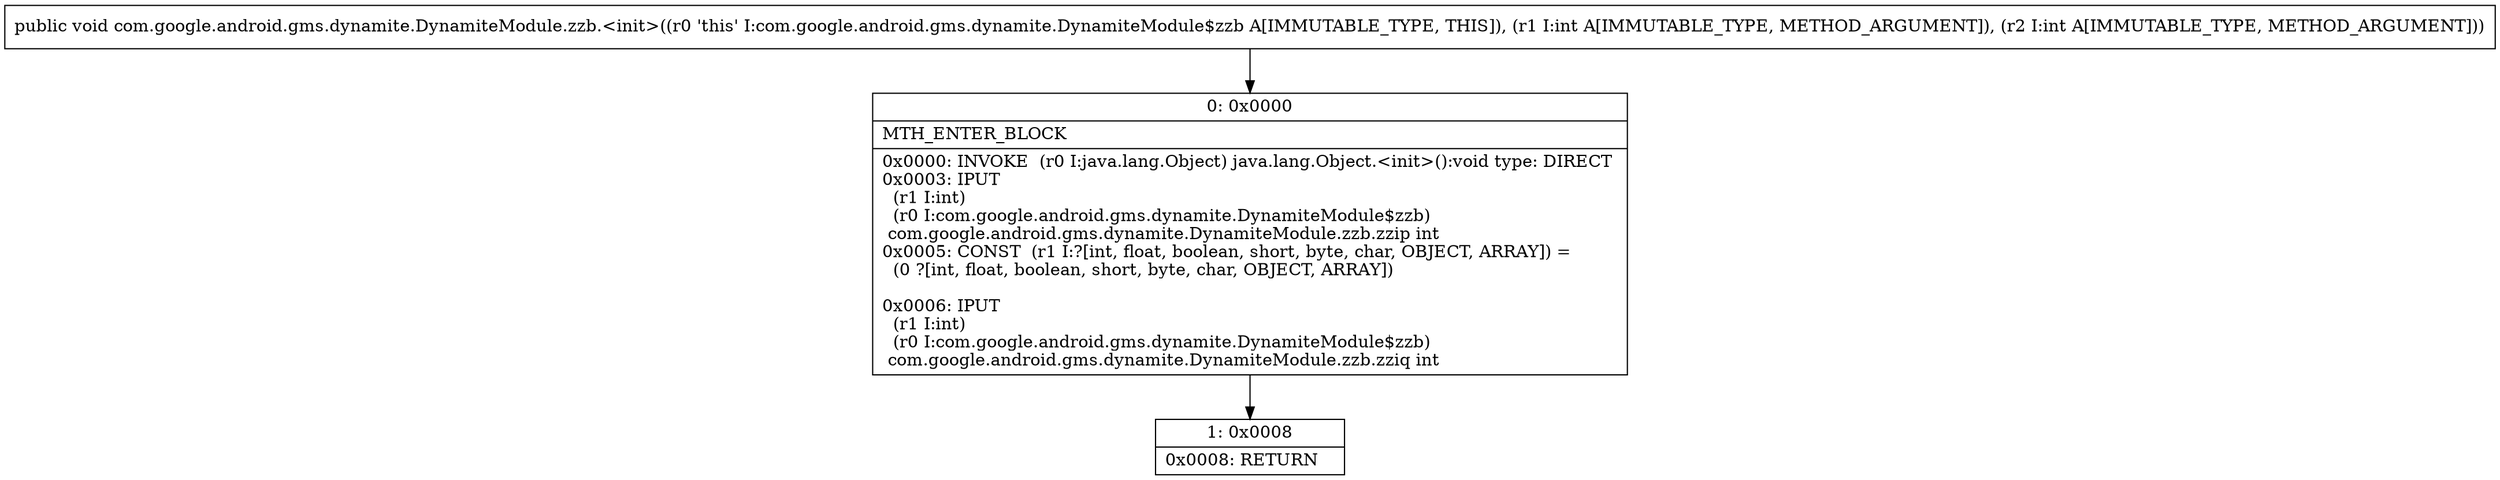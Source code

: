 digraph "CFG forcom.google.android.gms.dynamite.DynamiteModule.zzb.\<init\>(II)V" {
Node_0 [shape=record,label="{0\:\ 0x0000|MTH_ENTER_BLOCK\l|0x0000: INVOKE  (r0 I:java.lang.Object) java.lang.Object.\<init\>():void type: DIRECT \l0x0003: IPUT  \l  (r1 I:int)\l  (r0 I:com.google.android.gms.dynamite.DynamiteModule$zzb)\l com.google.android.gms.dynamite.DynamiteModule.zzb.zzip int \l0x0005: CONST  (r1 I:?[int, float, boolean, short, byte, char, OBJECT, ARRAY]) = \l  (0 ?[int, float, boolean, short, byte, char, OBJECT, ARRAY])\l \l0x0006: IPUT  \l  (r1 I:int)\l  (r0 I:com.google.android.gms.dynamite.DynamiteModule$zzb)\l com.google.android.gms.dynamite.DynamiteModule.zzb.zziq int \l}"];
Node_1 [shape=record,label="{1\:\ 0x0008|0x0008: RETURN   \l}"];
MethodNode[shape=record,label="{public void com.google.android.gms.dynamite.DynamiteModule.zzb.\<init\>((r0 'this' I:com.google.android.gms.dynamite.DynamiteModule$zzb A[IMMUTABLE_TYPE, THIS]), (r1 I:int A[IMMUTABLE_TYPE, METHOD_ARGUMENT]), (r2 I:int A[IMMUTABLE_TYPE, METHOD_ARGUMENT])) }"];
MethodNode -> Node_0;
Node_0 -> Node_1;
}

